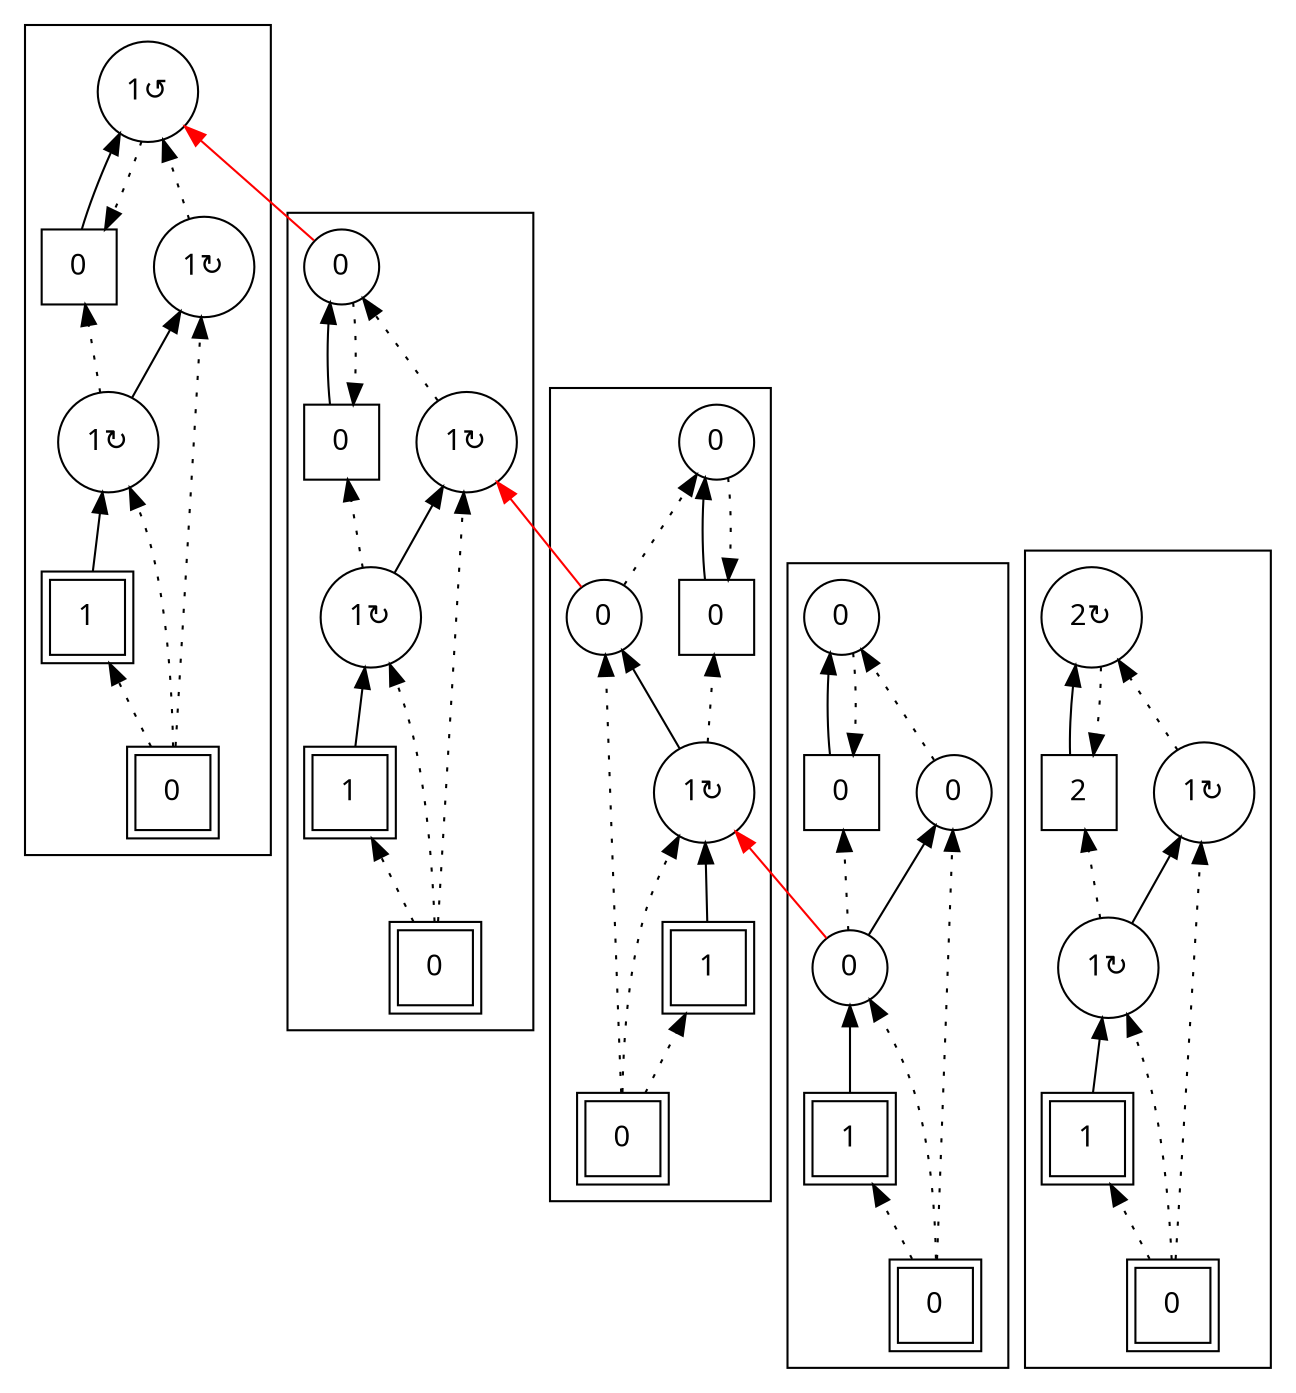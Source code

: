 digraph G {
rankdir = BT;
subgraph cluster_Player1X1XGround0X1XSausage00X1XSausage20X1XIsland0X1XSausage10X1X {
Node [ fontname="Apple Symbols"];
Player1X1XGround0X1XSausage00X1XSausage20X1XIsland0X1XSausage10X1X_Player[ label ="1"  shape=square peripheries=2 ];
Player1X1XGround0X1XSausage00X1XSausage20X1XIsland0X1XSausage10X1X_Ground[ label ="0"  shape=square peripheries=2 ];
Player1X1XGround0X1XSausage00X1XSausage20X1XIsland0X1XSausage10X1X_Sausage0[ label ="0"  shape=circle ];
Player1X1XGround0X1XSausage00X1XSausage20X1XIsland0X1XSausage10X1X_Island[ label ="0"  shape=square ];
Player1X1XGround0X1XSausage00X1XSausage20X1XIsland0X1XSausage10X1X_Sausage2[ label ="0"  shape=circle ];
Player1X1XGround0X1XSausage00X1XSausage20X1XIsland0X1XSausage10X1X_Sausage1[ label ="0"  shape=circle ];
	"Player1X1XGround0X1XSausage00X1XSausage20X1XIsland0X1XSausage10X1X_Ground" -> "Player1X1XGround0X1XSausage00X1XSausage20X1XIsland0X1XSausage10X1X_Player" [style=dotted];
	"Player1X1XGround0X1XSausage00X1XSausage20X1XIsland0X1XSausage10X1X_Player" -> "Player1X1XGround0X1XSausage00X1XSausage20X1XIsland0X1XSausage10X1X_Sausage0";
	"Player1X1XGround0X1XSausage00X1XSausage20X1XIsland0X1XSausage10X1X_Ground" -> "Player1X1XGround0X1XSausage00X1XSausage20X1XIsland0X1XSausage10X1X_Sausage0" [style=dotted];
	"Player1X1XGround0X1XSausage00X1XSausage20X1XIsland0X1XSausage10X1X_Sausage0" -> "Player1X1XGround0X1XSausage00X1XSausage20X1XIsland0X1XSausage10X1X_Island" [style=dotted];
	"Player1X1XGround0X1XSausage00X1XSausage20X1XIsland0X1XSausage10X1X_Sausage0" -> "Player1X1XGround0X1XSausage00X1XSausage20X1XIsland0X1XSausage10X1X_Sausage2";
	"Player1X1XGround0X1XSausage00X1XSausage20X1XIsland0X1XSausage10X1X_Sausage1" -> "Player1X1XGround0X1XSausage00X1XSausage20X1XIsland0X1XSausage10X1X_Island" [style=dotted];
	"Player1X1XGround0X1XSausage00X1XSausage20X1XIsland0X1XSausage10X1X_Island" -> "Player1X1XGround0X1XSausage00X1XSausage20X1XIsland0X1XSausage10X1X_Sausage1";
	"Player1X1XGround0X1XSausage00X1XSausage20X1XIsland0X1XSausage10X1X_Ground" -> "Player1X1XGround0X1XSausage00X1XSausage20X1XIsland0X1XSausage10X1X_Sausage2" [style=dotted];
	"Player1X1XGround0X1XSausage00X1XSausage20X1XIsland0X1XSausage10X1X_Sausage2" -> "Player1X1XGround0X1XSausage00X1XSausage20X1XIsland0X1XSausage10X1X_Sausage1" [style=dotted];
}
subgraph cluster_Player1X1XGround0X1XSausage01X2XSausage20X1XIsland0X1XSausage10X1X {
Node [ fontname="Apple Symbols"];
Player1X1XGround0X1XSausage01X2XSausage20X1XIsland0X1XSausage10X1X_Player[ label ="1"  shape=square peripheries=2 ];
Player1X1XGround0X1XSausage01X2XSausage20X1XIsland0X1XSausage10X1X_Ground[ label ="0"  shape=square peripheries=2 ];
Player1X1XGround0X1XSausage01X2XSausage20X1XIsland0X1XSausage10X1X_Sausage0[ label ="1&#8635;"  shape=circle ];
Player1X1XGround0X1XSausage01X2XSausage20X1XIsland0X1XSausage10X1X_Island[ label ="0"  shape=square ];
Player1X1XGround0X1XSausage01X2XSausage20X1XIsland0X1XSausage10X1X_Sausage2[ label ="0"  shape=circle ];
Player1X1XGround0X1XSausage01X2XSausage20X1XIsland0X1XSausage10X1X_Sausage1[ label ="0"  shape=circle ];
	"Player1X1XGround0X1XSausage01X2XSausage20X1XIsland0X1XSausage10X1X_Ground" -> "Player1X1XGround0X1XSausage01X2XSausage20X1XIsland0X1XSausage10X1X_Player" [style=dotted];
	"Player1X1XGround0X1XSausage01X2XSausage20X1XIsland0X1XSausage10X1X_Player" -> "Player1X1XGround0X1XSausage01X2XSausage20X1XIsland0X1XSausage10X1X_Sausage0";
	"Player1X1XGround0X1XSausage01X2XSausage20X1XIsland0X1XSausage10X1X_Ground" -> "Player1X1XGround0X1XSausage01X2XSausage20X1XIsland0X1XSausage10X1X_Sausage0" [style=dotted];
	"Player1X1XGround0X1XSausage01X2XSausage20X1XIsland0X1XSausage10X1X_Sausage0" -> "Player1X1XGround0X1XSausage01X2XSausage20X1XIsland0X1XSausage10X1X_Island" [style=dotted];
	"Player1X1XGround0X1XSausage01X2XSausage20X1XIsland0X1XSausage10X1X_Sausage0" -> "Player1X1XGround0X1XSausage01X2XSausage20X1XIsland0X1XSausage10X1X_Sausage2";
	"Player1X1XGround0X1XSausage01X2XSausage20X1XIsland0X1XSausage10X1X_Sausage1" -> "Player1X1XGround0X1XSausage01X2XSausage20X1XIsland0X1XSausage10X1X_Island" [style=dotted];
	"Player1X1XGround0X1XSausage01X2XSausage20X1XIsland0X1XSausage10X1X_Island" -> "Player1X1XGround0X1XSausage01X2XSausage20X1XIsland0X1XSausage10X1X_Sausage1";
	"Player1X1XGround0X1XSausage01X2XSausage20X1XIsland0X1XSausage10X1X_Ground" -> "Player1X1XGround0X1XSausage01X2XSausage20X1XIsland0X1XSausage10X1X_Sausage2" [style=dotted];
	"Player1X1XGround0X1XSausage01X2XSausage20X1XIsland0X1XSausage10X1X_Sausage2" -> "Player1X1XGround0X1XSausage01X2XSausage20X1XIsland0X1XSausage10X1X_Sausage1" [style=dotted];
}
subgraph cluster_Player1X1XGround0X1XSausage01X2XSausage21X2XIsland0X1XSausage10X1X {
Node [ fontname="Apple Symbols"];
Player1X1XGround0X1XSausage01X2XSausage21X2XIsland0X1XSausage10X1X_Player[ label ="1"  shape=square peripheries=2 ];
Player1X1XGround0X1XSausage01X2XSausage21X2XIsland0X1XSausage10X1X_Ground[ label ="0"  shape=square peripheries=2 ];
Player1X1XGround0X1XSausage01X2XSausage21X2XIsland0X1XSausage10X1X_Sausage0[ label ="1&#8635;"  shape=circle ];
Player1X1XGround0X1XSausage01X2XSausage21X2XIsland0X1XSausage10X1X_Island[ label ="0"  shape=square ];
Player1X1XGround0X1XSausage01X2XSausage21X2XIsland0X1XSausage10X1X_Sausage2[ label ="1&#8635;"  shape=circle ];
Player1X1XGround0X1XSausage01X2XSausage21X2XIsland0X1XSausage10X1X_Sausage1[ label ="0"  shape=circle ];
	"Player1X1XGround0X1XSausage01X2XSausage21X2XIsland0X1XSausage10X1X_Ground" -> "Player1X1XGround0X1XSausage01X2XSausage21X2XIsland0X1XSausage10X1X_Player" [style=dotted];
	"Player1X1XGround0X1XSausage01X2XSausage21X2XIsland0X1XSausage10X1X_Player" -> "Player1X1XGround0X1XSausage01X2XSausage21X2XIsland0X1XSausage10X1X_Sausage0";
	"Player1X1XGround0X1XSausage01X2XSausage21X2XIsland0X1XSausage10X1X_Ground" -> "Player1X1XGround0X1XSausage01X2XSausage21X2XIsland0X1XSausage10X1X_Sausage0" [style=dotted];
	"Player1X1XGround0X1XSausage01X2XSausage21X2XIsland0X1XSausage10X1X_Sausage0" -> "Player1X1XGround0X1XSausage01X2XSausage21X2XIsland0X1XSausage10X1X_Island" [style=dotted];
	"Player1X1XGround0X1XSausage01X2XSausage21X2XIsland0X1XSausage10X1X_Sausage0" -> "Player1X1XGround0X1XSausage01X2XSausage21X2XIsland0X1XSausage10X1X_Sausage2";
	"Player1X1XGround0X1XSausage01X2XSausage21X2XIsland0X1XSausage10X1X_Sausage1" -> "Player1X1XGround0X1XSausage01X2XSausage21X2XIsland0X1XSausage10X1X_Island" [style=dotted];
	"Player1X1XGround0X1XSausage01X2XSausage21X2XIsland0X1XSausage10X1X_Island" -> "Player1X1XGround0X1XSausage01X2XSausage21X2XIsland0X1XSausage10X1X_Sausage1";
	"Player1X1XGround0X1XSausage01X2XSausage21X2XIsland0X1XSausage10X1X_Ground" -> "Player1X1XGround0X1XSausage01X2XSausage21X2XIsland0X1XSausage10X1X_Sausage2" [style=dotted];
	"Player1X1XGround0X1XSausage01X2XSausage21X2XIsland0X1XSausage10X1X_Sausage2" -> "Player1X1XGround0X1XSausage01X2XSausage21X2XIsland0X1XSausage10X1X_Sausage1" [style=dotted];
}
subgraph cluster_Player1X1XGround0X1XSausage01X2XSausage21X2XIsland0X1XSausage11X0X {
Node [ fontname="Apple Symbols"];
Player1X1XGround0X1XSausage01X2XSausage21X2XIsland0X1XSausage11X0X_Player[ label ="1"  shape=square peripheries=2 ];
Player1X1XGround0X1XSausage01X2XSausage21X2XIsland0X1XSausage11X0X_Ground[ label ="0"  shape=square peripheries=2 ];
Player1X1XGround0X1XSausage01X2XSausage21X2XIsland0X1XSausage11X0X_Sausage0[ label ="1&#8635;"  shape=circle ];
Player1X1XGround0X1XSausage01X2XSausage21X2XIsland0X1XSausage11X0X_Island[ label ="0"  shape=square ];
Player1X1XGround0X1XSausage01X2XSausage21X2XIsland0X1XSausage11X0X_Sausage2[ label ="1&#8635;"  shape=circle ];
Player1X1XGround0X1XSausage01X2XSausage21X2XIsland0X1XSausage11X0X_Sausage1[ label ="1&#8634;"  shape=circle ];
	"Player1X1XGround0X1XSausage01X2XSausage21X2XIsland0X1XSausage11X0X_Ground" -> "Player1X1XGround0X1XSausage01X2XSausage21X2XIsland0X1XSausage11X0X_Player" [style=dotted];
	"Player1X1XGround0X1XSausage01X2XSausage21X2XIsland0X1XSausage11X0X_Player" -> "Player1X1XGround0X1XSausage01X2XSausage21X2XIsland0X1XSausage11X0X_Sausage0";
	"Player1X1XGround0X1XSausage01X2XSausage21X2XIsland0X1XSausage11X0X_Ground" -> "Player1X1XGround0X1XSausage01X2XSausage21X2XIsland0X1XSausage11X0X_Sausage0" [style=dotted];
	"Player1X1XGround0X1XSausage01X2XSausage21X2XIsland0X1XSausage11X0X_Sausage0" -> "Player1X1XGround0X1XSausage01X2XSausage21X2XIsland0X1XSausage11X0X_Island" [style=dotted];
	"Player1X1XGround0X1XSausage01X2XSausage21X2XIsland0X1XSausage11X0X_Sausage0" -> "Player1X1XGround0X1XSausage01X2XSausage21X2XIsland0X1XSausage11X0X_Sausage2";
	"Player1X1XGround0X1XSausage01X2XSausage21X2XIsland0X1XSausage11X0X_Sausage1" -> "Player1X1XGround0X1XSausage01X2XSausage21X2XIsland0X1XSausage11X0X_Island" [style=dotted];
	"Player1X1XGround0X1XSausage01X2XSausage21X2XIsland0X1XSausage11X0X_Island" -> "Player1X1XGround0X1XSausage01X2XSausage21X2XIsland0X1XSausage11X0X_Sausage1";
	"Player1X1XGround0X1XSausage01X2XSausage21X2XIsland0X1XSausage11X0X_Ground" -> "Player1X1XGround0X1XSausage01X2XSausage21X2XIsland0X1XSausage11X0X_Sausage2" [style=dotted];
	"Player1X1XGround0X1XSausage01X2XSausage21X2XIsland0X1XSausage11X0X_Sausage2" -> "Player1X1XGround0X1XSausage01X2XSausage21X2XIsland0X1XSausage11X0X_Sausage1" [style=dotted];
}
subgraph cluster_Player1X1XGround0X1XSausage01X2XSausage21X2XIsland2X1XSausage12X2X {
Node [ fontname="Apple Symbols"];
Player1X1XGround0X1XSausage01X2XSausage21X2XIsland2X1XSausage12X2X_Player[ label ="1"  shape=square peripheries=2 ];
Player1X1XGround0X1XSausage01X2XSausage21X2XIsland2X1XSausage12X2X_Ground[ label ="0"  shape=square peripheries=2 ];
Player1X1XGround0X1XSausage01X2XSausage21X2XIsland2X1XSausage12X2X_Sausage0[ label ="1&#8635;"  shape=circle ];
Player1X1XGround0X1XSausage01X2XSausage21X2XIsland2X1XSausage12X2X_Island[ label ="2"  shape=square ];
Player1X1XGround0X1XSausage01X2XSausage21X2XIsland2X1XSausage12X2X_Sausage2[ label ="1&#8635;"  shape=circle ];
Player1X1XGround0X1XSausage01X2XSausage21X2XIsland2X1XSausage12X2X_Sausage1[ label ="2&#8635;"  shape=circle ];
	"Player1X1XGround0X1XSausage01X2XSausage21X2XIsland2X1XSausage12X2X_Ground" -> "Player1X1XGround0X1XSausage01X2XSausage21X2XIsland2X1XSausage12X2X_Player" [style=dotted];
	"Player1X1XGround0X1XSausage01X2XSausage21X2XIsland2X1XSausage12X2X_Player" -> "Player1X1XGround0X1XSausage01X2XSausage21X2XIsland2X1XSausage12X2X_Sausage0";
	"Player1X1XGround0X1XSausage01X2XSausage21X2XIsland2X1XSausage12X2X_Ground" -> "Player1X1XGround0X1XSausage01X2XSausage21X2XIsland2X1XSausage12X2X_Sausage0" [style=dotted];
	"Player1X1XGround0X1XSausage01X2XSausage21X2XIsland2X1XSausage12X2X_Sausage0" -> "Player1X1XGround0X1XSausage01X2XSausage21X2XIsland2X1XSausage12X2X_Island" [style=dotted];
	"Player1X1XGround0X1XSausage01X2XSausage21X2XIsland2X1XSausage12X2X_Sausage0" -> "Player1X1XGround0X1XSausage01X2XSausage21X2XIsland2X1XSausage12X2X_Sausage2";
	"Player1X1XGround0X1XSausage01X2XSausage21X2XIsland2X1XSausage12X2X_Sausage1" -> "Player1X1XGround0X1XSausage01X2XSausage21X2XIsland2X1XSausage12X2X_Island" [style=dotted];
	"Player1X1XGround0X1XSausage01X2XSausage21X2XIsland2X1XSausage12X2X_Island" -> "Player1X1XGround0X1XSausage01X2XSausage21X2XIsland2X1XSausage12X2X_Sausage1";
	"Player1X1XGround0X1XSausage01X2XSausage21X2XIsland2X1XSausage12X2X_Ground" -> "Player1X1XGround0X1XSausage01X2XSausage21X2XIsland2X1XSausage12X2X_Sausage2" [style=dotted];
	"Player1X1XGround0X1XSausage01X2XSausage21X2XIsland2X1XSausage12X2X_Sausage2" -> "Player1X1XGround0X1XSausage01X2XSausage21X2XIsland2X1XSausage12X2X_Sausage1" [style=dotted];
}
	"Player1X1XGround0X1XSausage00X1XSausage20X1XIsland0X1XSausage10X1X_Sausage0" -> "Player1X1XGround0X1XSausage01X2XSausage20X1XIsland0X1XSausage10X1X_Sausage0" [ ltail = Player1X1XGround0X1XSausage00X1XSausage20X1XIsland0X1XSausage10X1X_Sausage0 rtail = Player1X1XGround0X1XSausage01X2XSausage20X1XIsland0X1XSausage10X1X_Sausage0 color=red ];
	"Player1X1XGround0X1XSausage01X2XSausage20X1XIsland0X1XSausage10X1X_Sausage2" -> "Player1X1XGround0X1XSausage01X2XSausage21X2XIsland0X1XSausage10X1X_Sausage2" [ ltail = Player1X1XGround0X1XSausage01X2XSausage20X1XIsland0X1XSausage10X1X_Sausage2 rtail = Player1X1XGround0X1XSausage01X2XSausage21X2XIsland0X1XSausage10X1X_Sausage2 color=red ];
	"Player1X1XGround0X1XSausage01X2XSausage21X2XIsland0X1XSausage10X1X_Sausage1" -> "Player1X1XGround0X1XSausage01X2XSausage21X2XIsland0X1XSausage11X0X_Sausage1" [ ltail = Player1X1XGround0X1XSausage01X2XSausage21X2XIsland0X1XSausage10X1X_Sausage1 rtail = Player1X1XGround0X1XSausage01X2XSausage21X2XIsland0X1XSausage11X0X_Sausage1 color=red ];
}